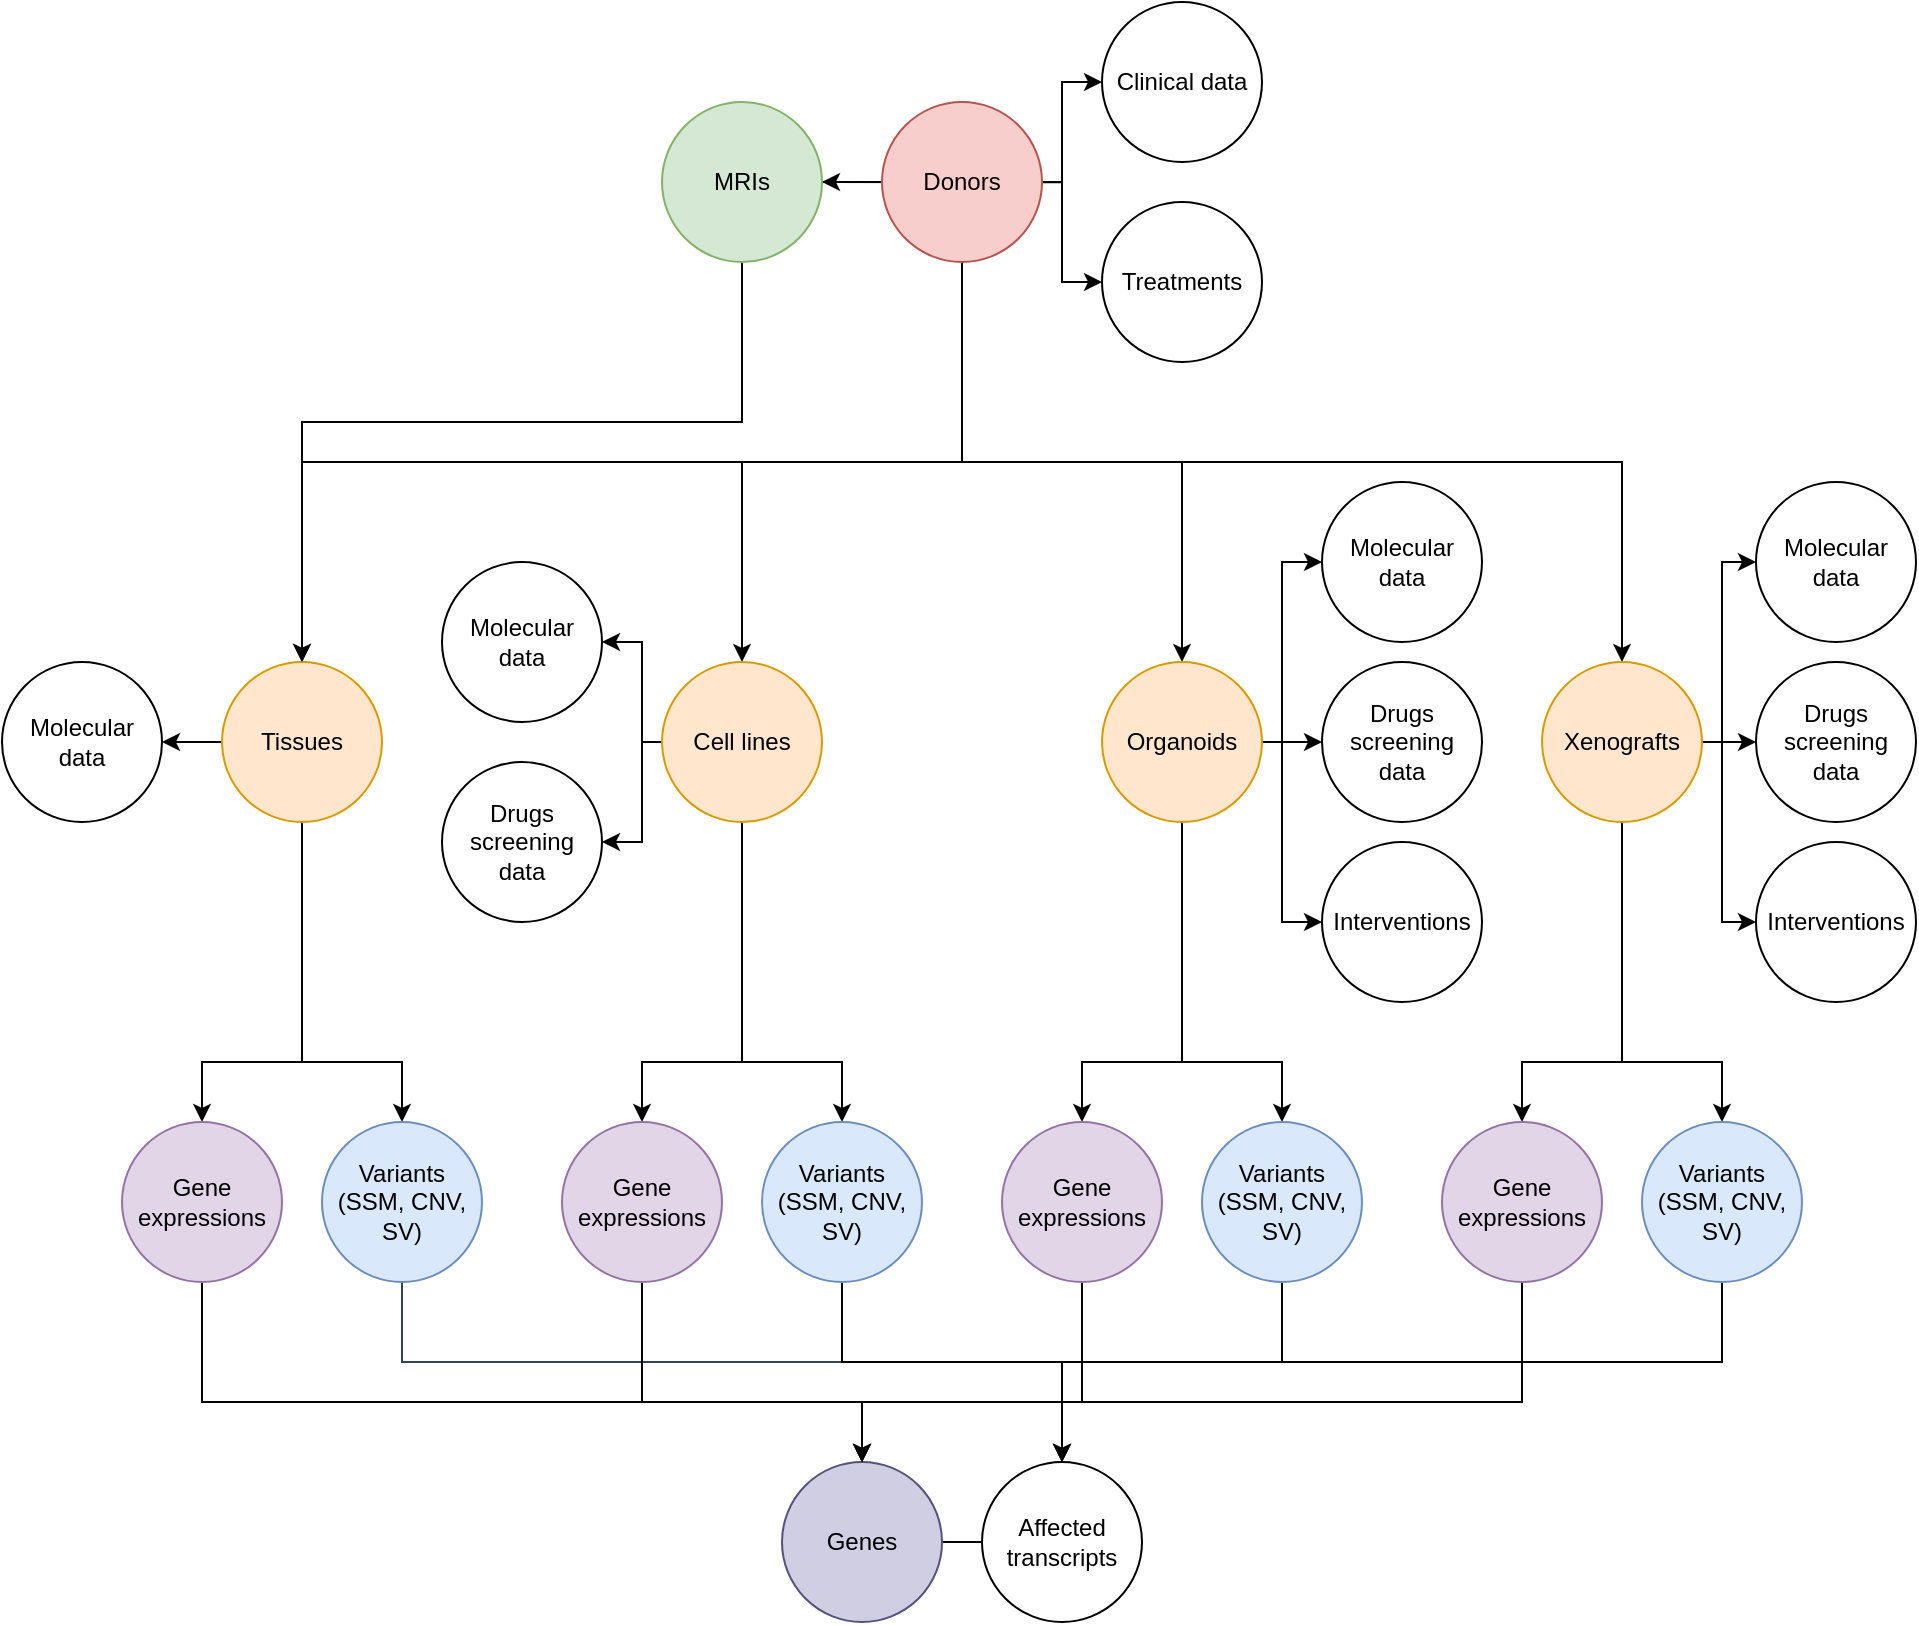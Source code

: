 <mxfile version="21.6.6" type="device" pages="2">
  <diagram name="Page-1" id="PvHhZyLFUgW8JzKj5BM3">
    <mxGraphModel dx="2261" dy="771" grid="1" gridSize="10" guides="1" tooltips="1" connect="1" arrows="1" fold="1" page="1" pageScale="1" pageWidth="827" pageHeight="1169" math="0" shadow="0">
      <root>
        <mxCell id="0" />
        <mxCell id="1" parent="0" />
        <mxCell id="RnhvpmtPRsmGMXIX1DT--1" style="edgeStyle=orthogonalEdgeStyle;rounded=0;orthogonalLoop=1;jettySize=auto;html=1;exitX=1;exitY=0.5;exitDx=0;exitDy=0;entryX=0;entryY=0.5;entryDx=0;entryDy=0;" parent="1" target="RnhvpmtPRsmGMXIX1DT--9" edge="1">
          <mxGeometry relative="1" as="geometry">
            <mxPoint x="-70" y="130" as="sourcePoint" />
            <Array as="points">
              <mxPoint x="50" y="130" />
              <mxPoint x="50" y="80" />
            </Array>
          </mxGeometry>
        </mxCell>
        <mxCell id="RnhvpmtPRsmGMXIX1DT--2" style="edgeStyle=orthogonalEdgeStyle;rounded=0;orthogonalLoop=1;jettySize=auto;html=1;entryX=0;entryY=0.5;entryDx=0;entryDy=0;" parent="1" target="RnhvpmtPRsmGMXIX1DT--10" edge="1">
          <mxGeometry relative="1" as="geometry">
            <mxPoint x="-70.0" y="130.053" as="sourcePoint" />
            <Array as="points">
              <mxPoint x="50" y="130" />
              <mxPoint x="50" y="180" />
            </Array>
          </mxGeometry>
        </mxCell>
        <mxCell id="RnhvpmtPRsmGMXIX1DT--3" style="edgeStyle=orthogonalEdgeStyle;rounded=0;orthogonalLoop=1;jettySize=auto;html=1;entryX=1;entryY=0.5;entryDx=0;entryDy=0;" parent="1" source="RnhvpmtPRsmGMXIX1DT--8" target="RnhvpmtPRsmGMXIX1DT--44" edge="1">
          <mxGeometry relative="1" as="geometry" />
        </mxCell>
        <mxCell id="RnhvpmtPRsmGMXIX1DT--4" style="edgeStyle=orthogonalEdgeStyle;rounded=0;orthogonalLoop=1;jettySize=auto;html=1;entryX=0.5;entryY=0;entryDx=0;entryDy=0;" parent="1" source="RnhvpmtPRsmGMXIX1DT--8" target="RnhvpmtPRsmGMXIX1DT--20" edge="1">
          <mxGeometry relative="1" as="geometry">
            <Array as="points">
              <mxPoint y="270" />
              <mxPoint x="110" y="270" />
            </Array>
          </mxGeometry>
        </mxCell>
        <mxCell id="RnhvpmtPRsmGMXIX1DT--5" style="edgeStyle=orthogonalEdgeStyle;rounded=0;orthogonalLoop=1;jettySize=auto;html=1;entryX=0.5;entryY=0;entryDx=0;entryDy=0;" parent="1" source="RnhvpmtPRsmGMXIX1DT--8" target="RnhvpmtPRsmGMXIX1DT--37" edge="1">
          <mxGeometry relative="1" as="geometry">
            <Array as="points">
              <mxPoint y="270" />
              <mxPoint x="-110" y="270" />
            </Array>
          </mxGeometry>
        </mxCell>
        <mxCell id="RnhvpmtPRsmGMXIX1DT--6" style="edgeStyle=orthogonalEdgeStyle;rounded=0;orthogonalLoop=1;jettySize=auto;html=1;entryX=0.5;entryY=0;entryDx=0;entryDy=0;" parent="1" source="RnhvpmtPRsmGMXIX1DT--8" target="RnhvpmtPRsmGMXIX1DT--14" edge="1">
          <mxGeometry relative="1" as="geometry">
            <Array as="points">
              <mxPoint y="270" />
              <mxPoint x="-330" y="270" />
            </Array>
          </mxGeometry>
        </mxCell>
        <mxCell id="RnhvpmtPRsmGMXIX1DT--7" style="edgeStyle=orthogonalEdgeStyle;rounded=0;orthogonalLoop=1;jettySize=auto;html=1;" parent="1" source="RnhvpmtPRsmGMXIX1DT--8" target="RnhvpmtPRsmGMXIX1DT--29" edge="1">
          <mxGeometry relative="1" as="geometry">
            <Array as="points">
              <mxPoint y="270" />
              <mxPoint x="330" y="270" />
            </Array>
          </mxGeometry>
        </mxCell>
        <mxCell id="RnhvpmtPRsmGMXIX1DT--8" value="Donors" style="ellipse;whiteSpace=wrap;html=1;aspect=fixed;fillColor=#f8cecc;strokeColor=#b85450;" parent="1" vertex="1">
          <mxGeometry x="-40" y="90" width="80" height="80" as="geometry" />
        </mxCell>
        <mxCell id="RnhvpmtPRsmGMXIX1DT--9" value="Clinical data" style="ellipse;whiteSpace=wrap;html=1;aspect=fixed;" parent="1" vertex="1">
          <mxGeometry x="70" y="40" width="80" height="80" as="geometry" />
        </mxCell>
        <mxCell id="RnhvpmtPRsmGMXIX1DT--10" value="Treatments" style="ellipse;whiteSpace=wrap;html=1;aspect=fixed;" parent="1" vertex="1">
          <mxGeometry x="70" y="140" width="80" height="80" as="geometry" />
        </mxCell>
        <mxCell id="RnhvpmtPRsmGMXIX1DT--11" style="edgeStyle=orthogonalEdgeStyle;rounded=0;orthogonalLoop=1;jettySize=auto;html=1;entryX=0.5;entryY=0;entryDx=0;entryDy=0;" parent="1" source="RnhvpmtPRsmGMXIX1DT--14" target="RnhvpmtPRsmGMXIX1DT--42" edge="1">
          <mxGeometry relative="1" as="geometry">
            <Array as="points">
              <mxPoint x="-330" y="570" />
              <mxPoint x="-280" y="570" />
            </Array>
          </mxGeometry>
        </mxCell>
        <mxCell id="RnhvpmtPRsmGMXIX1DT--12" style="edgeStyle=orthogonalEdgeStyle;rounded=0;orthogonalLoop=1;jettySize=auto;html=1;entryX=0.5;entryY=0;entryDx=0;entryDy=0;" parent="1" source="RnhvpmtPRsmGMXIX1DT--14" target="RnhvpmtPRsmGMXIX1DT--46" edge="1">
          <mxGeometry relative="1" as="geometry">
            <Array as="points">
              <mxPoint x="-330" y="570" />
              <mxPoint x="-380" y="570" />
            </Array>
          </mxGeometry>
        </mxCell>
        <mxCell id="RnhvpmtPRsmGMXIX1DT--13" style="edgeStyle=orthogonalEdgeStyle;rounded=0;orthogonalLoop=1;jettySize=auto;html=1;entryX=1;entryY=0.5;entryDx=0;entryDy=0;" parent="1" source="RnhvpmtPRsmGMXIX1DT--14" target="RnhvpmtPRsmGMXIX1DT--40" edge="1">
          <mxGeometry relative="1" as="geometry" />
        </mxCell>
        <mxCell id="RnhvpmtPRsmGMXIX1DT--14" value="Tissues" style="ellipse;whiteSpace=wrap;html=1;aspect=fixed;fillColor=#ffe6cc;strokeColor=#d79b00;" parent="1" vertex="1">
          <mxGeometry x="-370" y="370" width="80" height="80" as="geometry" />
        </mxCell>
        <mxCell id="RnhvpmtPRsmGMXIX1DT--15" style="edgeStyle=orthogonalEdgeStyle;rounded=0;orthogonalLoop=1;jettySize=auto;html=1;exitX=1;exitY=0.5;exitDx=0;exitDy=0;entryX=0;entryY=0.5;entryDx=0;entryDy=0;" parent="1" source="RnhvpmtPRsmGMXIX1DT--20" target="RnhvpmtPRsmGMXIX1DT--21" edge="1">
          <mxGeometry relative="1" as="geometry">
            <Array as="points">
              <mxPoint x="160" y="410" />
              <mxPoint x="160" y="320" />
            </Array>
          </mxGeometry>
        </mxCell>
        <mxCell id="RnhvpmtPRsmGMXIX1DT--16" style="edgeStyle=orthogonalEdgeStyle;rounded=0;orthogonalLoop=1;jettySize=auto;html=1;entryX=0;entryY=0.5;entryDx=0;entryDy=0;" parent="1" source="RnhvpmtPRsmGMXIX1DT--20" target="RnhvpmtPRsmGMXIX1DT--22" edge="1">
          <mxGeometry relative="1" as="geometry">
            <Array as="points">
              <mxPoint x="160" y="410" />
              <mxPoint x="160" y="500" />
            </Array>
          </mxGeometry>
        </mxCell>
        <mxCell id="RnhvpmtPRsmGMXIX1DT--17" style="edgeStyle=orthogonalEdgeStyle;rounded=0;orthogonalLoop=1;jettySize=auto;html=1;entryX=0;entryY=0.5;entryDx=0;entryDy=0;" parent="1" source="RnhvpmtPRsmGMXIX1DT--20" target="RnhvpmtPRsmGMXIX1DT--23" edge="1">
          <mxGeometry relative="1" as="geometry" />
        </mxCell>
        <mxCell id="RnhvpmtPRsmGMXIX1DT--18" style="edgeStyle=orthogonalEdgeStyle;rounded=0;orthogonalLoop=1;jettySize=auto;html=1;entryX=0.5;entryY=0;entryDx=0;entryDy=0;" parent="1" source="RnhvpmtPRsmGMXIX1DT--20" target="RnhvpmtPRsmGMXIX1DT--57" edge="1">
          <mxGeometry relative="1" as="geometry">
            <Array as="points">
              <mxPoint x="110" y="570" />
              <mxPoint x="60" y="570" />
            </Array>
          </mxGeometry>
        </mxCell>
        <mxCell id="RnhvpmtPRsmGMXIX1DT--19" style="edgeStyle=orthogonalEdgeStyle;rounded=0;orthogonalLoop=1;jettySize=auto;html=1;entryX=0.5;entryY=0;entryDx=0;entryDy=0;" parent="1" source="RnhvpmtPRsmGMXIX1DT--20" target="RnhvpmtPRsmGMXIX1DT--55" edge="1">
          <mxGeometry relative="1" as="geometry">
            <Array as="points">
              <mxPoint x="110" y="570" />
              <mxPoint x="160" y="570" />
            </Array>
          </mxGeometry>
        </mxCell>
        <mxCell id="RnhvpmtPRsmGMXIX1DT--20" value="Organoids" style="ellipse;whiteSpace=wrap;html=1;aspect=fixed;fillColor=#ffe6cc;strokeColor=#d79b00;" parent="1" vertex="1">
          <mxGeometry x="70" y="370" width="80" height="80" as="geometry" />
        </mxCell>
        <mxCell id="RnhvpmtPRsmGMXIX1DT--21" value="Molecular data" style="ellipse;whiteSpace=wrap;html=1;aspect=fixed;" parent="1" vertex="1">
          <mxGeometry x="180" y="280" width="80" height="80" as="geometry" />
        </mxCell>
        <mxCell id="RnhvpmtPRsmGMXIX1DT--22" value="Interventions" style="ellipse;whiteSpace=wrap;html=1;aspect=fixed;" parent="1" vertex="1">
          <mxGeometry x="180" y="460" width="80" height="80" as="geometry" />
        </mxCell>
        <mxCell id="RnhvpmtPRsmGMXIX1DT--23" value="Drugs screening data" style="ellipse;whiteSpace=wrap;html=1;aspect=fixed;" parent="1" vertex="1">
          <mxGeometry x="180" y="370" width="80" height="80" as="geometry" />
        </mxCell>
        <mxCell id="RnhvpmtPRsmGMXIX1DT--24" style="edgeStyle=orthogonalEdgeStyle;rounded=0;orthogonalLoop=1;jettySize=auto;html=1;exitX=1;exitY=0.5;exitDx=0;exitDy=0;entryX=0;entryY=0.5;entryDx=0;entryDy=0;" parent="1" source="RnhvpmtPRsmGMXIX1DT--29" target="RnhvpmtPRsmGMXIX1DT--30" edge="1">
          <mxGeometry relative="1" as="geometry">
            <Array as="points">
              <mxPoint x="380" y="410" />
              <mxPoint x="380" y="320" />
            </Array>
          </mxGeometry>
        </mxCell>
        <mxCell id="RnhvpmtPRsmGMXIX1DT--25" style="edgeStyle=orthogonalEdgeStyle;rounded=0;orthogonalLoop=1;jettySize=auto;html=1;entryX=0;entryY=0.5;entryDx=0;entryDy=0;" parent="1" source="RnhvpmtPRsmGMXIX1DT--29" target="RnhvpmtPRsmGMXIX1DT--31" edge="1">
          <mxGeometry relative="1" as="geometry">
            <Array as="points">
              <mxPoint x="380" y="410" />
              <mxPoint x="380" y="500" />
            </Array>
          </mxGeometry>
        </mxCell>
        <mxCell id="RnhvpmtPRsmGMXIX1DT--26" style="edgeStyle=orthogonalEdgeStyle;rounded=0;orthogonalLoop=1;jettySize=auto;html=1;entryX=0;entryY=0.5;entryDx=0;entryDy=0;" parent="1" source="RnhvpmtPRsmGMXIX1DT--29" target="RnhvpmtPRsmGMXIX1DT--32" edge="1">
          <mxGeometry relative="1" as="geometry" />
        </mxCell>
        <mxCell id="RnhvpmtPRsmGMXIX1DT--27" style="edgeStyle=orthogonalEdgeStyle;rounded=0;orthogonalLoop=1;jettySize=auto;html=1;entryX=0.5;entryY=0;entryDx=0;entryDy=0;" parent="1" source="RnhvpmtPRsmGMXIX1DT--29" target="RnhvpmtPRsmGMXIX1DT--61" edge="1">
          <mxGeometry relative="1" as="geometry">
            <Array as="points">
              <mxPoint x="330" y="570" />
              <mxPoint x="280" y="570" />
            </Array>
          </mxGeometry>
        </mxCell>
        <mxCell id="RnhvpmtPRsmGMXIX1DT--28" style="edgeStyle=orthogonalEdgeStyle;rounded=0;orthogonalLoop=1;jettySize=auto;html=1;entryX=0.5;entryY=0;entryDx=0;entryDy=0;" parent="1" source="RnhvpmtPRsmGMXIX1DT--29" target="RnhvpmtPRsmGMXIX1DT--59" edge="1">
          <mxGeometry relative="1" as="geometry">
            <Array as="points">
              <mxPoint x="330" y="570" />
              <mxPoint x="380" y="570" />
            </Array>
          </mxGeometry>
        </mxCell>
        <mxCell id="RnhvpmtPRsmGMXIX1DT--29" value="Xenografts" style="ellipse;whiteSpace=wrap;html=1;aspect=fixed;fillColor=#ffe6cc;strokeColor=#d79b00;" parent="1" vertex="1">
          <mxGeometry x="290" y="370" width="80" height="80" as="geometry" />
        </mxCell>
        <mxCell id="RnhvpmtPRsmGMXIX1DT--30" value="Molecular data" style="ellipse;whiteSpace=wrap;html=1;aspect=fixed;" parent="1" vertex="1">
          <mxGeometry x="397" y="280" width="80" height="80" as="geometry" />
        </mxCell>
        <mxCell id="RnhvpmtPRsmGMXIX1DT--31" value="Interventions" style="ellipse;whiteSpace=wrap;html=1;aspect=fixed;" parent="1" vertex="1">
          <mxGeometry x="397" y="460" width="80" height="80" as="geometry" />
        </mxCell>
        <mxCell id="RnhvpmtPRsmGMXIX1DT--32" value="Drugs screening data" style="ellipse;whiteSpace=wrap;html=1;aspect=fixed;" parent="1" vertex="1">
          <mxGeometry x="397" y="370" width="80" height="80" as="geometry" />
        </mxCell>
        <mxCell id="RnhvpmtPRsmGMXIX1DT--33" style="edgeStyle=orthogonalEdgeStyle;rounded=0;orthogonalLoop=1;jettySize=auto;html=1;entryX=0.5;entryY=0;entryDx=0;entryDy=0;" parent="1" source="RnhvpmtPRsmGMXIX1DT--37" target="RnhvpmtPRsmGMXIX1DT--51" edge="1">
          <mxGeometry relative="1" as="geometry">
            <Array as="points">
              <mxPoint x="-110" y="570" />
              <mxPoint x="-160" y="570" />
            </Array>
          </mxGeometry>
        </mxCell>
        <mxCell id="RnhvpmtPRsmGMXIX1DT--34" style="edgeStyle=orthogonalEdgeStyle;rounded=0;orthogonalLoop=1;jettySize=auto;html=1;entryX=0.5;entryY=0;entryDx=0;entryDy=0;" parent="1" source="RnhvpmtPRsmGMXIX1DT--37" target="RnhvpmtPRsmGMXIX1DT--48" edge="1">
          <mxGeometry relative="1" as="geometry">
            <Array as="points">
              <mxPoint x="-110" y="570" />
              <mxPoint x="-60" y="570" />
            </Array>
          </mxGeometry>
        </mxCell>
        <mxCell id="RnhvpmtPRsmGMXIX1DT--35" style="edgeStyle=orthogonalEdgeStyle;rounded=0;orthogonalLoop=1;jettySize=auto;html=1;entryX=1;entryY=0.5;entryDx=0;entryDy=0;" parent="1" source="RnhvpmtPRsmGMXIX1DT--37" target="RnhvpmtPRsmGMXIX1DT--38" edge="1">
          <mxGeometry relative="1" as="geometry">
            <Array as="points">
              <mxPoint x="-160" y="410" />
              <mxPoint x="-160" y="360" />
            </Array>
          </mxGeometry>
        </mxCell>
        <mxCell id="RnhvpmtPRsmGMXIX1DT--36" style="edgeStyle=orthogonalEdgeStyle;rounded=0;orthogonalLoop=1;jettySize=auto;html=1;entryX=1;entryY=0.5;entryDx=0;entryDy=0;" parent="1" source="RnhvpmtPRsmGMXIX1DT--37" target="RnhvpmtPRsmGMXIX1DT--39" edge="1">
          <mxGeometry relative="1" as="geometry">
            <Array as="points">
              <mxPoint x="-160" y="410" />
              <mxPoint x="-160" y="460" />
            </Array>
          </mxGeometry>
        </mxCell>
        <mxCell id="RnhvpmtPRsmGMXIX1DT--37" value="Cell lines" style="ellipse;whiteSpace=wrap;html=1;aspect=fixed;fillColor=#ffe6cc;strokeColor=#d79b00;" parent="1" vertex="1">
          <mxGeometry x="-150" y="370" width="80" height="80" as="geometry" />
        </mxCell>
        <mxCell id="RnhvpmtPRsmGMXIX1DT--38" value="Molecular data" style="ellipse;whiteSpace=wrap;html=1;aspect=fixed;" parent="1" vertex="1">
          <mxGeometry x="-260" y="320" width="80" height="80" as="geometry" />
        </mxCell>
        <mxCell id="RnhvpmtPRsmGMXIX1DT--39" value="Drugs screening data" style="ellipse;whiteSpace=wrap;html=1;aspect=fixed;" parent="1" vertex="1">
          <mxGeometry x="-260" y="420" width="80" height="80" as="geometry" />
        </mxCell>
        <mxCell id="RnhvpmtPRsmGMXIX1DT--40" value="Molecular data" style="ellipse;whiteSpace=wrap;html=1;aspect=fixed;" parent="1" vertex="1">
          <mxGeometry x="-480" y="370" width="80" height="80" as="geometry" />
        </mxCell>
        <mxCell id="RnhvpmtPRsmGMXIX1DT--41" style="edgeStyle=orthogonalEdgeStyle;rounded=0;orthogonalLoop=1;jettySize=auto;html=1;fillColor=#647687;strokeColor=#314354;" parent="1" source="RnhvpmtPRsmGMXIX1DT--42" target="RnhvpmtPRsmGMXIX1DT--49" edge="1">
          <mxGeometry relative="1" as="geometry">
            <Array as="points">
              <mxPoint x="-280" y="720" />
              <mxPoint x="50" y="720" />
            </Array>
          </mxGeometry>
        </mxCell>
        <mxCell id="RnhvpmtPRsmGMXIX1DT--42" value="Variants (SSM, CNV, SV)" style="ellipse;whiteSpace=wrap;html=1;aspect=fixed;fillColor=#dae8fc;strokeColor=#6c8ebf;" parent="1" vertex="1">
          <mxGeometry x="-320" y="600" width="80" height="80" as="geometry" />
        </mxCell>
        <mxCell id="RnhvpmtPRsmGMXIX1DT--43" style="edgeStyle=orthogonalEdgeStyle;rounded=0;orthogonalLoop=1;jettySize=auto;html=1;" parent="1" source="RnhvpmtPRsmGMXIX1DT--44" target="RnhvpmtPRsmGMXIX1DT--14" edge="1">
          <mxGeometry relative="1" as="geometry">
            <Array as="points">
              <mxPoint x="-110" y="250" />
              <mxPoint x="-330" y="250" />
            </Array>
          </mxGeometry>
        </mxCell>
        <mxCell id="RnhvpmtPRsmGMXIX1DT--44" value="MRIs" style="ellipse;whiteSpace=wrap;html=1;aspect=fixed;fillColor=#d5e8d4;strokeColor=#82b366;" parent="1" vertex="1">
          <mxGeometry x="-150" y="90" width="80" height="80" as="geometry" />
        </mxCell>
        <mxCell id="RnhvpmtPRsmGMXIX1DT--45" style="edgeStyle=orthogonalEdgeStyle;rounded=0;orthogonalLoop=1;jettySize=auto;html=1;" parent="1" source="RnhvpmtPRsmGMXIX1DT--46" target="RnhvpmtPRsmGMXIX1DT--53" edge="1">
          <mxGeometry relative="1" as="geometry">
            <Array as="points">
              <mxPoint x="-380" y="740" />
              <mxPoint x="-50" y="740" />
            </Array>
          </mxGeometry>
        </mxCell>
        <mxCell id="RnhvpmtPRsmGMXIX1DT--46" value="Gene expressions" style="ellipse;whiteSpace=wrap;html=1;aspect=fixed;fillColor=#e1d5e7;strokeColor=#9673a6;" parent="1" vertex="1">
          <mxGeometry x="-420" y="600" width="80" height="80" as="geometry" />
        </mxCell>
        <mxCell id="RnhvpmtPRsmGMXIX1DT--47" style="edgeStyle=orthogonalEdgeStyle;rounded=0;orthogonalLoop=1;jettySize=auto;html=1;" parent="1" source="RnhvpmtPRsmGMXIX1DT--48" target="RnhvpmtPRsmGMXIX1DT--49" edge="1">
          <mxGeometry relative="1" as="geometry">
            <Array as="points">
              <mxPoint x="-60" y="720" />
              <mxPoint x="50" y="720" />
            </Array>
          </mxGeometry>
        </mxCell>
        <mxCell id="RnhvpmtPRsmGMXIX1DT--48" value="Variants (SSM, CNV, SV)" style="ellipse;whiteSpace=wrap;html=1;aspect=fixed;fillColor=#dae8fc;strokeColor=#6c8ebf;" parent="1" vertex="1">
          <mxGeometry x="-100" y="600" width="80" height="80" as="geometry" />
        </mxCell>
        <mxCell id="RnhvpmtPRsmGMXIX1DT--49" value="Affected transcripts" style="ellipse;whiteSpace=wrap;html=1;aspect=fixed;" parent="1" vertex="1">
          <mxGeometry x="10" y="770" width="80" height="80" as="geometry" />
        </mxCell>
        <mxCell id="RnhvpmtPRsmGMXIX1DT--50" style="edgeStyle=orthogonalEdgeStyle;rounded=0;orthogonalLoop=1;jettySize=auto;html=1;" parent="1" source="RnhvpmtPRsmGMXIX1DT--51" target="RnhvpmtPRsmGMXIX1DT--53" edge="1">
          <mxGeometry relative="1" as="geometry">
            <Array as="points">
              <mxPoint x="-160" y="740" />
              <mxPoint x="-50" y="740" />
            </Array>
          </mxGeometry>
        </mxCell>
        <mxCell id="RnhvpmtPRsmGMXIX1DT--51" value="Gene expressions" style="ellipse;whiteSpace=wrap;html=1;aspect=fixed;fillColor=#e1d5e7;strokeColor=#9673a6;" parent="1" vertex="1">
          <mxGeometry x="-200" y="600" width="80" height="80" as="geometry" />
        </mxCell>
        <mxCell id="RnhvpmtPRsmGMXIX1DT--52" style="edgeStyle=orthogonalEdgeStyle;rounded=0;orthogonalLoop=1;jettySize=auto;html=1;entryX=0;entryY=0.5;entryDx=0;entryDy=0;endArrow=none;endFill=0;" parent="1" source="RnhvpmtPRsmGMXIX1DT--53" target="RnhvpmtPRsmGMXIX1DT--49" edge="1">
          <mxGeometry relative="1" as="geometry" />
        </mxCell>
        <mxCell id="RnhvpmtPRsmGMXIX1DT--53" value="Genes" style="ellipse;whiteSpace=wrap;html=1;aspect=fixed;fillColor=#d0cee2;strokeColor=#56517e;" parent="1" vertex="1">
          <mxGeometry x="-90" y="770" width="80" height="80" as="geometry" />
        </mxCell>
        <mxCell id="RnhvpmtPRsmGMXIX1DT--54" style="edgeStyle=orthogonalEdgeStyle;rounded=0;orthogonalLoop=1;jettySize=auto;html=1;" parent="1" source="RnhvpmtPRsmGMXIX1DT--55" target="RnhvpmtPRsmGMXIX1DT--49" edge="1">
          <mxGeometry relative="1" as="geometry">
            <Array as="points">
              <mxPoint x="160" y="720" />
              <mxPoint x="50" y="720" />
            </Array>
          </mxGeometry>
        </mxCell>
        <mxCell id="RnhvpmtPRsmGMXIX1DT--55" value="Variants (SSM, CNV, SV)" style="ellipse;whiteSpace=wrap;html=1;aspect=fixed;fillColor=#dae8fc;strokeColor=#6c8ebf;" parent="1" vertex="1">
          <mxGeometry x="120" y="600" width="80" height="80" as="geometry" />
        </mxCell>
        <mxCell id="RnhvpmtPRsmGMXIX1DT--56" style="edgeStyle=orthogonalEdgeStyle;rounded=0;orthogonalLoop=1;jettySize=auto;html=1;entryX=0.5;entryY=0;entryDx=0;entryDy=0;" parent="1" source="RnhvpmtPRsmGMXIX1DT--57" target="RnhvpmtPRsmGMXIX1DT--53" edge="1">
          <mxGeometry relative="1" as="geometry">
            <Array as="points">
              <mxPoint x="60" y="740" />
              <mxPoint x="-50" y="740" />
            </Array>
          </mxGeometry>
        </mxCell>
        <mxCell id="RnhvpmtPRsmGMXIX1DT--57" value="Gene expressions" style="ellipse;whiteSpace=wrap;html=1;aspect=fixed;fillColor=#e1d5e7;strokeColor=#9673a6;" parent="1" vertex="1">
          <mxGeometry x="20" y="600" width="80" height="80" as="geometry" />
        </mxCell>
        <mxCell id="RnhvpmtPRsmGMXIX1DT--58" style="edgeStyle=orthogonalEdgeStyle;rounded=0;orthogonalLoop=1;jettySize=auto;html=1;" parent="1" source="RnhvpmtPRsmGMXIX1DT--59" target="RnhvpmtPRsmGMXIX1DT--49" edge="1">
          <mxGeometry relative="1" as="geometry">
            <Array as="points">
              <mxPoint x="380" y="720" />
              <mxPoint x="50" y="720" />
            </Array>
          </mxGeometry>
        </mxCell>
        <mxCell id="RnhvpmtPRsmGMXIX1DT--59" value="Variants (SSM, CNV, SV)" style="ellipse;whiteSpace=wrap;html=1;aspect=fixed;fillColor=#dae8fc;strokeColor=#6c8ebf;" parent="1" vertex="1">
          <mxGeometry x="340" y="600" width="80" height="80" as="geometry" />
        </mxCell>
        <mxCell id="RnhvpmtPRsmGMXIX1DT--60" style="edgeStyle=orthogonalEdgeStyle;rounded=0;orthogonalLoop=1;jettySize=auto;html=1;" parent="1" source="RnhvpmtPRsmGMXIX1DT--61" target="RnhvpmtPRsmGMXIX1DT--53" edge="1">
          <mxGeometry relative="1" as="geometry">
            <Array as="points">
              <mxPoint x="280" y="740" />
              <mxPoint x="-50" y="740" />
            </Array>
          </mxGeometry>
        </mxCell>
        <mxCell id="RnhvpmtPRsmGMXIX1DT--61" value="Gene expressions" style="ellipse;whiteSpace=wrap;html=1;aspect=fixed;fillColor=#e1d5e7;strokeColor=#9673a6;" parent="1" vertex="1">
          <mxGeometry x="240" y="600" width="80" height="80" as="geometry" />
        </mxCell>
      </root>
    </mxGraphModel>
  </diagram>
  <diagram id="dhyzGZr0uz4PbXS09Ia_" name="Page-2">
    <mxGraphModel dx="2261" dy="771" grid="1" gridSize="10" guides="1" tooltips="1" connect="1" arrows="1" fold="1" page="1" pageScale="1" pageWidth="827" pageHeight="1169" math="0" shadow="0">
      <root>
        <mxCell id="0" />
        <mxCell id="1" parent="0" />
        <mxCell id="0T69T5EJjUfuWfpUS2-W-44" value="" style="rounded=0;whiteSpace=wrap;html=1;fillColor=#f5f5f5;fontColor=#333333;strokeColor=#666666;verticalAlign=bottom;labelPosition=center;verticalLabelPosition=middle;align=left;" vertex="1" parent="1">
          <mxGeometry x="-100" width="720" height="590" as="geometry" />
        </mxCell>
        <mxCell id="0T69T5EJjUfuWfpUS2-W-31" value="" style="rounded=0;whiteSpace=wrap;html=1;fillColor=#ffe6cc;strokeColor=#d79b00;" vertex="1" parent="1">
          <mxGeometry x="320" y="17.5" width="80" height="282.5" as="geometry" />
        </mxCell>
        <mxCell id="0T69T5EJjUfuWfpUS2-W-42" style="edgeStyle=orthogonalEdgeStyle;rounded=0;orthogonalLoop=1;jettySize=auto;html=1;" edge="1" parent="1" source="0T69T5EJjUfuWfpUS2-W-7" target="0T69T5EJjUfuWfpUS2-W-17">
          <mxGeometry relative="1" as="geometry" />
        </mxCell>
        <mxCell id="0T69T5EJjUfuWfpUS2-W-7" value="Ensembl VEP" style="rounded=0;whiteSpace=wrap;html=1;fillColor=#e1d5e7;strokeColor=#9673a6;" vertex="1" parent="1">
          <mxGeometry x="300" y="500" width="120" height="60" as="geometry" />
        </mxCell>
        <mxCell id="0T69T5EJjUfuWfpUS2-W-30" style="edgeStyle=orthogonalEdgeStyle;rounded=0;orthogonalLoop=1;jettySize=auto;html=1;entryX=0.5;entryY=1;entryDx=0;entryDy=0;entryPerimeter=0;" edge="1" parent="1" source="0T69T5EJjUfuWfpUS2-W-8" target="0T69T5EJjUfuWfpUS2-W-19">
          <mxGeometry relative="1" as="geometry" />
        </mxCell>
        <mxCell id="0T69T5EJjUfuWfpUS2-W-8" value="Ensembl Data" style="rounded=0;whiteSpace=wrap;html=1;fillColor=#e1d5e7;strokeColor=#9673a6;" vertex="1" parent="1">
          <mxGeometry x="300" y="430" width="120" height="60" as="geometry" />
        </mxCell>
        <mxCell id="0T69T5EJjUfuWfpUS2-W-35" style="edgeStyle=orthogonalEdgeStyle;rounded=0;orthogonalLoop=1;jettySize=auto;html=1;" edge="1" parent="1" source="0T69T5EJjUfuWfpUS2-W-10" target="0T69T5EJjUfuWfpUS2-W-31">
          <mxGeometry relative="1" as="geometry" />
        </mxCell>
        <mxCell id="0T69T5EJjUfuWfpUS2-W-10" value="Donors Feed" style="rounded=0;whiteSpace=wrap;html=1;fillColor=#dae8fc;strokeColor=#6c8ebf;" vertex="1" parent="1">
          <mxGeometry x="480" y="30" width="120" height="60" as="geometry" />
        </mxCell>
        <mxCell id="0T69T5EJjUfuWfpUS2-W-34" style="edgeStyle=orthogonalEdgeStyle;rounded=0;orthogonalLoop=1;jettySize=auto;html=1;" edge="1" parent="1" source="0T69T5EJjUfuWfpUS2-W-11" target="0T69T5EJjUfuWfpUS2-W-31">
          <mxGeometry relative="1" as="geometry" />
        </mxCell>
        <mxCell id="0T69T5EJjUfuWfpUS2-W-11" value="Images Feed" style="rounded=0;whiteSpace=wrap;html=1;fillColor=#dae8fc;strokeColor=#6c8ebf;" vertex="1" parent="1">
          <mxGeometry x="480" y="100" width="120" height="60" as="geometry" />
        </mxCell>
        <mxCell id="0T69T5EJjUfuWfpUS2-W-33" style="edgeStyle=orthogonalEdgeStyle;rounded=0;orthogonalLoop=1;jettySize=auto;html=1;" edge="1" parent="1" source="0T69T5EJjUfuWfpUS2-W-12" target="0T69T5EJjUfuWfpUS2-W-31">
          <mxGeometry relative="1" as="geometry" />
        </mxCell>
        <mxCell id="0T69T5EJjUfuWfpUS2-W-12" value="Specimens Feed" style="rounded=0;whiteSpace=wrap;html=1;fillColor=#dae8fc;strokeColor=#6c8ebf;" vertex="1" parent="1">
          <mxGeometry x="480" y="170" width="120" height="60" as="geometry" />
        </mxCell>
        <mxCell id="0T69T5EJjUfuWfpUS2-W-32" style="edgeStyle=orthogonalEdgeStyle;rounded=0;orthogonalLoop=1;jettySize=auto;html=1;entryX=1;entryY=0.5;entryDx=0;entryDy=0;" edge="1" parent="1" source="0T69T5EJjUfuWfpUS2-W-13" target="0T69T5EJjUfuWfpUS2-W-31">
          <mxGeometry relative="1" as="geometry" />
        </mxCell>
        <mxCell id="0T69T5EJjUfuWfpUS2-W-61" style="edgeStyle=orthogonalEdgeStyle;rounded=0;orthogonalLoop=1;jettySize=auto;html=1;entryX=1;entryY=0.5;entryDx=0;entryDy=0;" edge="1" parent="1" source="0T69T5EJjUfuWfpUS2-W-13" target="0T69T5EJjUfuWfpUS2-W-8">
          <mxGeometry relative="1" as="geometry">
            <Array as="points">
              <mxPoint x="540" y="460" />
            </Array>
          </mxGeometry>
        </mxCell>
        <mxCell id="0T69T5EJjUfuWfpUS2-W-62" style="edgeStyle=orthogonalEdgeStyle;rounded=0;orthogonalLoop=1;jettySize=auto;html=1;entryX=1;entryY=0.5;entryDx=0;entryDy=0;" edge="1" parent="1" source="0T69T5EJjUfuWfpUS2-W-13" target="0T69T5EJjUfuWfpUS2-W-7">
          <mxGeometry relative="1" as="geometry">
            <Array as="points">
              <mxPoint x="540" y="530" />
            </Array>
          </mxGeometry>
        </mxCell>
        <mxCell id="0T69T5EJjUfuWfpUS2-W-13" value="Genome Feed" style="rounded=0;whiteSpace=wrap;html=1;fillColor=#dae8fc;strokeColor=#6c8ebf;" vertex="1" parent="1">
          <mxGeometry x="480" y="240" width="120" height="60" as="geometry" />
        </mxCell>
        <mxCell id="0T69T5EJjUfuWfpUS2-W-59" style="edgeStyle=orthogonalEdgeStyle;rounded=0;orthogonalLoop=1;jettySize=auto;html=1;" edge="1" parent="1" source="0T69T5EJjUfuWfpUS2-W-14" target="0T69T5EJjUfuWfpUS2-W-31">
          <mxGeometry relative="1" as="geometry" />
        </mxCell>
        <mxCell id="0T69T5EJjUfuWfpUS2-W-60" style="edgeStyle=orthogonalEdgeStyle;rounded=0;orthogonalLoop=1;jettySize=auto;html=1;entryX=0;entryY=0.5;entryDx=0;entryDy=0;" edge="1" parent="1" source="0T69T5EJjUfuWfpUS2-W-14" target="0T69T5EJjUfuWfpUS2-W-8">
          <mxGeometry relative="1" as="geometry">
            <Array as="points">
              <mxPoint x="180" y="460" />
            </Array>
          </mxGeometry>
        </mxCell>
        <mxCell id="0T69T5EJjUfuWfpUS2-W-14" value="Composer" style="rounded=0;whiteSpace=wrap;html=1;fillColor=#fff2cc;strokeColor=#d6b656;" vertex="1" parent="1">
          <mxGeometry x="120" y="170" width="120" height="60" as="geometry" />
        </mxCell>
        <mxCell id="0T69T5EJjUfuWfpUS2-W-58" style="edgeStyle=orthogonalEdgeStyle;rounded=0;orthogonalLoop=1;jettySize=auto;html=1;" edge="1" parent="1" source="0T69T5EJjUfuWfpUS2-W-15" target="0T69T5EJjUfuWfpUS2-W-31">
          <mxGeometry relative="1" as="geometry" />
        </mxCell>
        <mxCell id="0T69T5EJjUfuWfpUS2-W-15" value="Identity" style="rounded=0;whiteSpace=wrap;html=1;fillColor=#fff2cc;strokeColor=#d6b656;" vertex="1" parent="1">
          <mxGeometry x="120" y="100" width="120" height="60" as="geometry" />
        </mxCell>
        <mxCell id="0T69T5EJjUfuWfpUS2-W-39" style="edgeStyle=orthogonalEdgeStyle;rounded=0;orthogonalLoop=1;jettySize=auto;html=1;entryX=0;entryY=0.5;entryDx=0;entryDy=0;" edge="1" parent="1" source="0T69T5EJjUfuWfpUS2-W-16" target="0T69T5EJjUfuWfpUS2-W-15">
          <mxGeometry relative="1" as="geometry" />
        </mxCell>
        <mxCell id="0T69T5EJjUfuWfpUS2-W-40" style="edgeStyle=orthogonalEdgeStyle;rounded=0;orthogonalLoop=1;jettySize=auto;html=1;entryX=0;entryY=0.5;entryDx=0;entryDy=0;" edge="1" parent="1" source="0T69T5EJjUfuWfpUS2-W-16" target="0T69T5EJjUfuWfpUS2-W-14">
          <mxGeometry relative="1" as="geometry" />
        </mxCell>
        <mxCell id="0T69T5EJjUfuWfpUS2-W-16" value="Portal" style="rounded=0;whiteSpace=wrap;html=1;fillColor=#d5e8d4;strokeColor=#82b366;" vertex="1" parent="1">
          <mxGeometry x="-80" y="130" width="120" height="60" as="geometry" />
        </mxCell>
        <mxCell id="0T69T5EJjUfuWfpUS2-W-17" value="VEP &lt;br&gt;Cache" style="shape=note;whiteSpace=wrap;html=1;backgroundOutline=1;darkOpacity=0.05;size=14;" vertex="1" parent="1">
          <mxGeometry x="200" y="490" width="64" height="80" as="geometry" />
        </mxCell>
        <mxCell id="0T69T5EJjUfuWfpUS2-W-18" value="Pgsql" style="shape=cylinder3;whiteSpace=wrap;html=1;boundedLbl=1;backgroundOutline=1;size=15;" vertex="1" parent="1">
          <mxGeometry x="330" y="122.5" width="60" height="80" as="geometry" />
        </mxCell>
        <mxCell id="0T69T5EJjUfuWfpUS2-W-19" value="Mysql" style="shape=cylinder3;whiteSpace=wrap;html=1;boundedLbl=1;backgroundOutline=1;size=15;" vertex="1" parent="1">
          <mxGeometry x="330" y="310" width="60" height="80" as="geometry" />
        </mxCell>
        <mxCell id="0T69T5EJjUfuWfpUS2-W-20" value="Elastic" style="shape=cylinder3;whiteSpace=wrap;html=1;boundedLbl=1;backgroundOutline=1;size=15;" vertex="1" parent="1">
          <mxGeometry x="330" y="212.5" width="60" height="80" as="geometry" />
        </mxCell>
        <mxCell id="0T69T5EJjUfuWfpUS2-W-45" style="edgeStyle=orthogonalEdgeStyle;rounded=0;orthogonalLoop=1;jettySize=auto;html=1;entryX=0;entryY=0.5;entryDx=0;entryDy=0;" edge="1" parent="1" source="0T69T5EJjUfuWfpUS2-W-43" target="0T69T5EJjUfuWfpUS2-W-16">
          <mxGeometry relative="1" as="geometry" />
        </mxCell>
        <mxCell id="0T69T5EJjUfuWfpUS2-W-43" value="" style="sketch=0;pointerEvents=1;shadow=0;dashed=0;html=1;strokeColor=none;fillColor=#434445;aspect=fixed;labelPosition=center;verticalLabelPosition=bottom;verticalAlign=top;align=center;outlineConnect=0;shape=mxgraph.vvd.web_browser;" vertex="1" parent="1">
          <mxGeometry x="-250" y="128.95" width="87.46" height="62.1" as="geometry" />
        </mxCell>
        <mxCell id="0T69T5EJjUfuWfpUS2-W-46" value="" style="shape=image;html=1;verticalAlign=top;verticalLabelPosition=bottom;labelBackgroundColor=#ffffff;imageAspect=0;aspect=fixed;image=https://cdn1.iconfinder.com/data/icons/social-media-2106/24/social_media_social_media_logo_docker-128.png" vertex="1" parent="1">
          <mxGeometry x="-90" y="10" width="30" height="30" as="geometry" />
        </mxCell>
        <mxCell id="0T69T5EJjUfuWfpUS2-W-49" style="edgeStyle=orthogonalEdgeStyle;rounded=0;orthogonalLoop=1;jettySize=auto;html=1;entryX=1;entryY=0.5;entryDx=0;entryDy=0;" edge="1" parent="1" source="0T69T5EJjUfuWfpUS2-W-47" target="0T69T5EJjUfuWfpUS2-W-10">
          <mxGeometry relative="1" as="geometry" />
        </mxCell>
        <mxCell id="0T69T5EJjUfuWfpUS2-W-47" value="Donors, clinical and treatments data" style="shape=note;whiteSpace=wrap;html=1;backgroundOutline=1;darkOpacity=0.05;size=14;" vertex="1" parent="1">
          <mxGeometry x="680" y="30" width="160" height="60" as="geometry" />
        </mxCell>
        <mxCell id="0T69T5EJjUfuWfpUS2-W-51" style="edgeStyle=orthogonalEdgeStyle;rounded=0;orthogonalLoop=1;jettySize=auto;html=1;entryX=1;entryY=0.5;entryDx=0;entryDy=0;" edge="1" parent="1" source="0T69T5EJjUfuWfpUS2-W-50" target="0T69T5EJjUfuWfpUS2-W-11">
          <mxGeometry relative="1" as="geometry" />
        </mxCell>
        <mxCell id="0T69T5EJjUfuWfpUS2-W-50" value="MRI images data" style="shape=note;whiteSpace=wrap;html=1;backgroundOutline=1;darkOpacity=0.05;size=14;" vertex="1" parent="1">
          <mxGeometry x="680" y="100" width="160" height="60" as="geometry" />
        </mxCell>
        <mxCell id="0T69T5EJjUfuWfpUS2-W-54" value="" style="edgeStyle=orthogonalEdgeStyle;rounded=0;orthogonalLoop=1;jettySize=auto;html=1;" edge="1" parent="1" source="0T69T5EJjUfuWfpUS2-W-52" target="0T69T5EJjUfuWfpUS2-W-12">
          <mxGeometry relative="1" as="geometry" />
        </mxCell>
        <mxCell id="0T69T5EJjUfuWfpUS2-W-52" value="Tissues, Cell lines, Organoids, Xenografts, Molecular, Interventions and Drugs Screening data" style="shape=note;whiteSpace=wrap;html=1;backgroundOutline=1;darkOpacity=0.05;size=14;" vertex="1" parent="1">
          <mxGeometry x="680" y="170" width="160" height="60" as="geometry" />
        </mxCell>
        <mxCell id="0T69T5EJjUfuWfpUS2-W-56" style="edgeStyle=orthogonalEdgeStyle;rounded=0;orthogonalLoop=1;jettySize=auto;html=1;entryX=1;entryY=0.5;entryDx=0;entryDy=0;" edge="1" parent="1" source="0T69T5EJjUfuWfpUS2-W-55" target="0T69T5EJjUfuWfpUS2-W-13">
          <mxGeometry relative="1" as="geometry" />
        </mxCell>
        <mxCell id="0T69T5EJjUfuWfpUS2-W-55" value="Genomics and Transcriptomics data" style="shape=note;whiteSpace=wrap;html=1;backgroundOutline=1;darkOpacity=0.05;size=14;" vertex="1" parent="1">
          <mxGeometry x="680" y="240" width="160" height="60" as="geometry" />
        </mxCell>
        <mxCell id="0T69T5EJjUfuWfpUS2-W-57" value="Mongo" style="shape=cylinder3;whiteSpace=wrap;html=1;boundedLbl=1;backgroundOutline=1;size=15;" vertex="1" parent="1">
          <mxGeometry x="330" y="32.5" width="60" height="80" as="geometry" />
        </mxCell>
      </root>
    </mxGraphModel>
  </diagram>
</mxfile>
